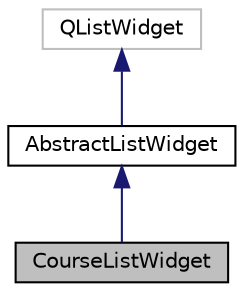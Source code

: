 digraph "CourseListWidget"
{
 // LATEX_PDF_SIZE
  edge [fontname="Helvetica",fontsize="10",labelfontname="Helvetica",labelfontsize="10"];
  node [fontname="Helvetica",fontsize="10",shape=record];
  Node1 [label="CourseListWidget",height=0.2,width=0.4,color="black", fillcolor="grey75", style="filled", fontcolor="black",tooltip=" "];
  Node2 -> Node1 [dir="back",color="midnightblue",fontsize="10",style="solid"];
  Node2 [label="AbstractListWidget",height=0.2,width=0.4,color="black", fillcolor="white", style="filled",URL="$classAbstractListWidget.html",tooltip=" "];
  Node3 -> Node2 [dir="back",color="midnightblue",fontsize="10",style="solid"];
  Node3 [label="QListWidget",height=0.2,width=0.4,color="grey75", fillcolor="white", style="filled",tooltip=" "];
}
